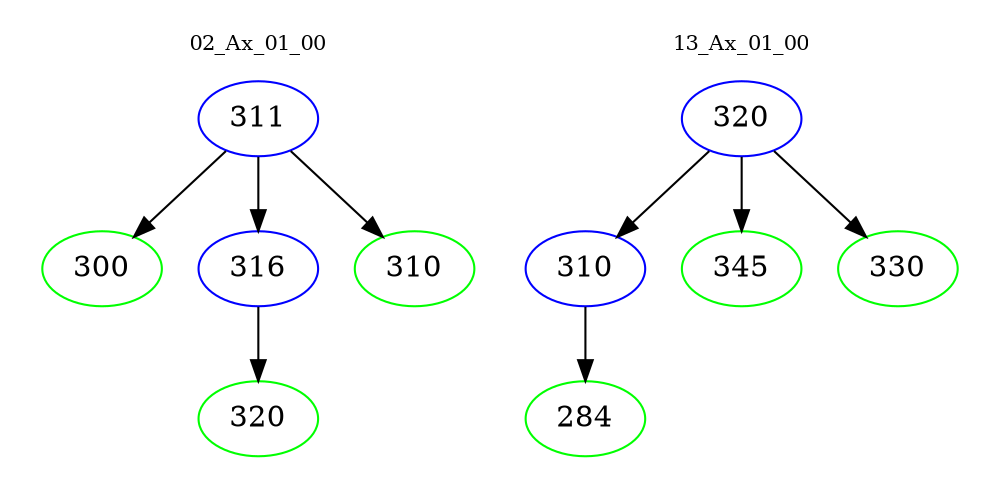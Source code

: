 digraph{
subgraph cluster_0 {
color = white
label = "02_Ax_01_00";
fontsize=10;
T0_311 [label="311", color="blue"]
T0_311 -> T0_300 [color="black"]
T0_300 [label="300", color="green"]
T0_311 -> T0_316 [color="black"]
T0_316 [label="316", color="blue"]
T0_316 -> T0_320 [color="black"]
T0_320 [label="320", color="green"]
T0_311 -> T0_310 [color="black"]
T0_310 [label="310", color="green"]
}
subgraph cluster_1 {
color = white
label = "13_Ax_01_00";
fontsize=10;
T1_320 [label="320", color="blue"]
T1_320 -> T1_310 [color="black"]
T1_310 [label="310", color="blue"]
T1_310 -> T1_284 [color="black"]
T1_284 [label="284", color="green"]
T1_320 -> T1_345 [color="black"]
T1_345 [label="345", color="green"]
T1_320 -> T1_330 [color="black"]
T1_330 [label="330", color="green"]
}
}
